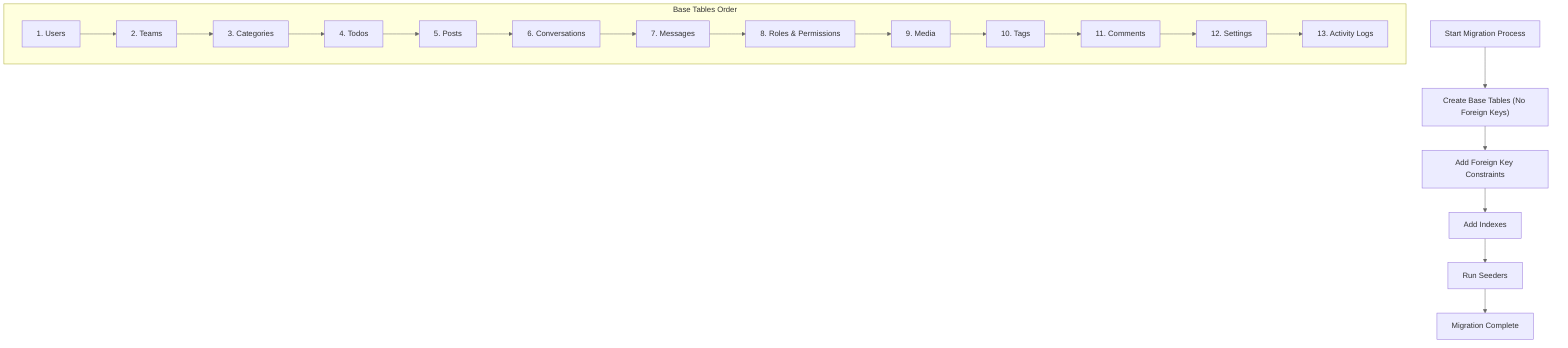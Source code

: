 %%{init: {'theme': 'default', 'themeVariables': { 'primaryColor': '#f5f5f5', 'primaryTextColor': '#333333', 'primaryBorderColor': '#cccccc', 'lineColor': '#666666', 'secondaryColor': '#f0f0f0', 'tertiaryColor': '#ffffff' }}}%%
flowchart TD
    A["Start Migration Process"] --> B["Create Base Tables (No Foreign Keys)"]
    B --> C["Add Foreign Key Constraints"]
    C --> D["Add Indexes"]
    D --> E["Run Seeders"]
    E --> F["Migration Complete"]

    subgraph "Base Tables Order"
        B1["1. Users"] --> B2["2. Teams"] --> B3["3. Categories"] --> B4["4. Todos"]
        B4 --> B5["5. Posts"] --> B6["6. Conversations"] --> B7["7. Messages"]
        B7 --> B8["8. Roles & Permissions"] --> B9["9. Media"] --> B10["10. Tags"]
        B10 --> B11["11. Comments"] --> B12["12. Settings"] --> B13["13. Activity Logs"]
    end